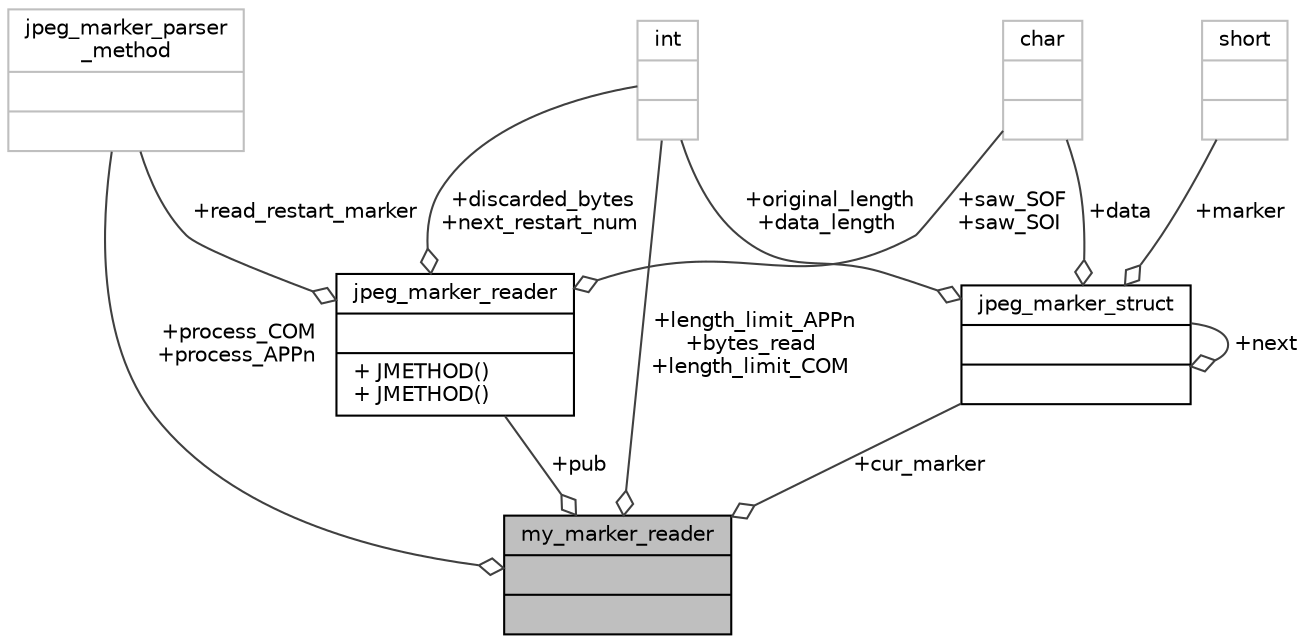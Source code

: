 digraph "my_marker_reader"
{
 // LATEX_PDF_SIZE
  bgcolor="transparent";
  edge [fontname="Helvetica",fontsize="10",labelfontname="Helvetica",labelfontsize="10"];
  node [fontname="Helvetica",fontsize="10",shape=record];
  Node1 [label="{my_marker_reader\n||}",height=0.2,width=0.4,color="black", fillcolor="grey75", style="filled", fontcolor="black",tooltip=" "];
  Node2 -> Node1 [color="grey25",fontsize="10",style="solid",label=" +process_COM\n+process_APPn" ,arrowhead="odiamond",fontname="Helvetica"];
  Node2 [label="{jpeg_marker_parser\l_method\n||}",height=0.2,width=0.4,color="grey75",tooltip=" "];
  Node3 -> Node1 [color="grey25",fontsize="10",style="solid",label=" +cur_marker" ,arrowhead="odiamond",fontname="Helvetica"];
  Node3 [label="{jpeg_marker_struct\n||}",height=0.2,width=0.4,color="black",URL="$structjpeg__marker__struct.html",tooltip=" "];
  Node4 -> Node3 [color="grey25",fontsize="10",style="solid",label=" +data" ,arrowhead="odiamond",fontname="Helvetica"];
  Node4 [label="{char\n||}",height=0.2,width=0.4,color="grey75",tooltip=" "];
  Node5 -> Node3 [color="grey25",fontsize="10",style="solid",label=" +marker" ,arrowhead="odiamond",fontname="Helvetica"];
  Node5 [label="{short\n||}",height=0.2,width=0.4,color="grey75",tooltip=" "];
  Node3 -> Node3 [color="grey25",fontsize="10",style="solid",label=" +next" ,arrowhead="odiamond",fontname="Helvetica"];
  Node6 -> Node3 [color="grey25",fontsize="10",style="solid",label=" +original_length\n+data_length" ,arrowhead="odiamond",fontname="Helvetica"];
  Node6 [label="{int\n||}",height=0.2,width=0.4,color="grey75",tooltip=" "];
  Node7 -> Node1 [color="grey25",fontsize="10",style="solid",label=" +pub" ,arrowhead="odiamond",fontname="Helvetica"];
  Node7 [label="{jpeg_marker_reader\n||+ JMETHOD()\l+ JMETHOD()\l}",height=0.2,width=0.4,color="black",URL="$structjpeg__marker__reader.html",tooltip=" "];
  Node4 -> Node7 [color="grey25",fontsize="10",style="solid",label=" +saw_SOF\n+saw_SOI" ,arrowhead="odiamond",fontname="Helvetica"];
  Node2 -> Node7 [color="grey25",fontsize="10",style="solid",label=" +read_restart_marker" ,arrowhead="odiamond",fontname="Helvetica"];
  Node6 -> Node7 [color="grey25",fontsize="10",style="solid",label=" +discarded_bytes\n+next_restart_num" ,arrowhead="odiamond",fontname="Helvetica"];
  Node6 -> Node1 [color="grey25",fontsize="10",style="solid",label=" +length_limit_APPn\n+bytes_read\n+length_limit_COM" ,arrowhead="odiamond",fontname="Helvetica"];
}
